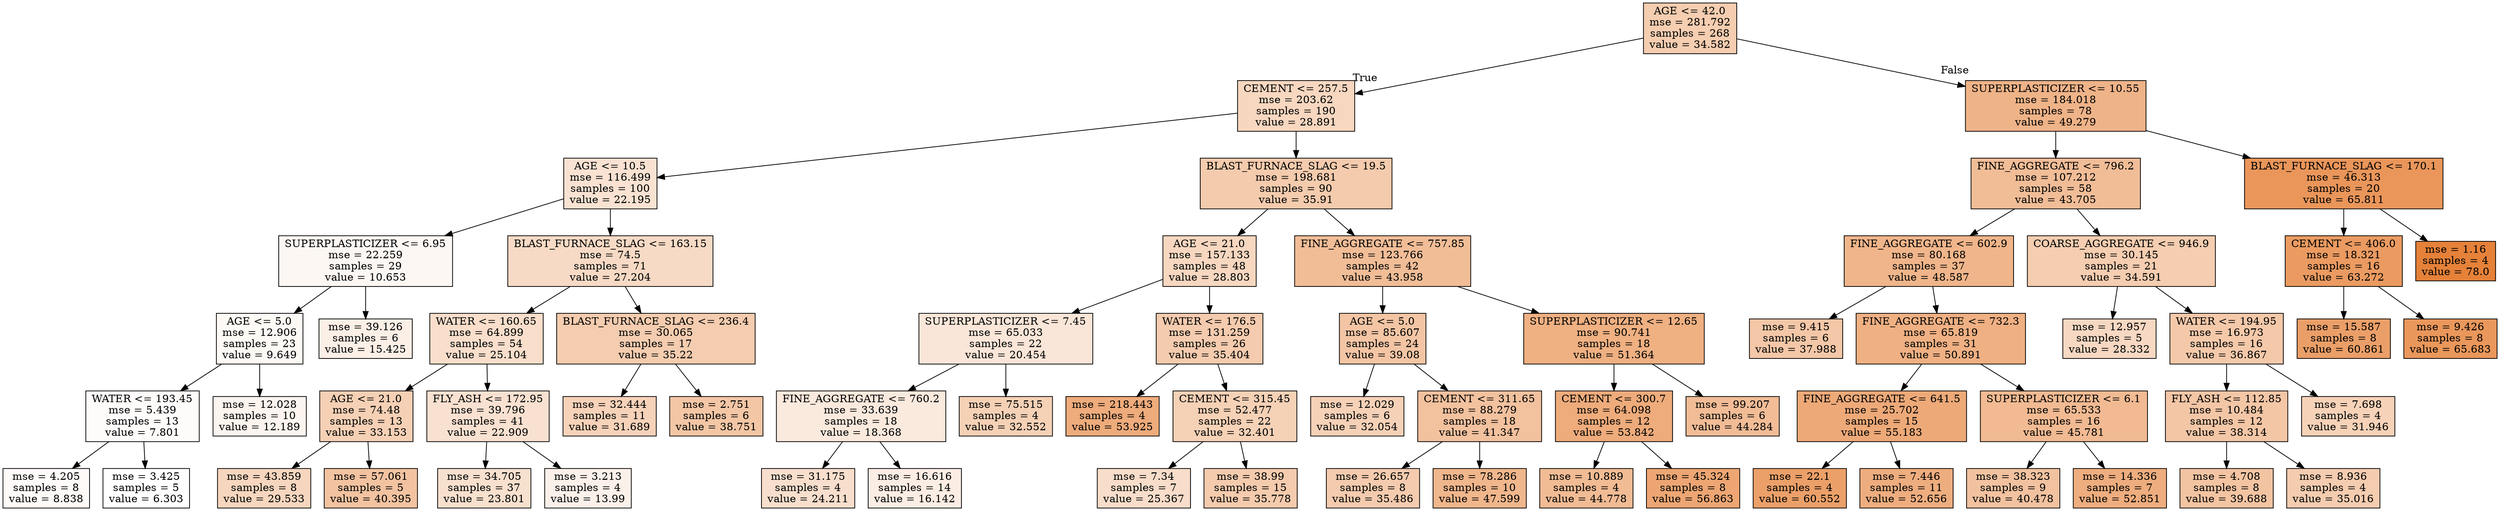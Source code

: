digraph Tree {
node [shape=box, style="filled", color="black"] ;
0 [label="AGE <= 42.0\nmse = 281.792\nsamples = 268\nvalue = 34.582", fillcolor="#e5813965"] ;
1 [label="CEMENT <= 257.5\nmse = 203.62\nsamples = 190\nvalue = 28.891", fillcolor="#e5813950"] ;
0 -> 1 [labeldistance=2.5, labelangle=45, headlabel="True"] ;
2 [label="AGE <= 10.5\nmse = 116.499\nsamples = 100\nvalue = 22.195", fillcolor="#e5813939"] ;
1 -> 2 ;
3 [label="SUPERPLASTICIZER <= 6.95\nmse = 22.259\nsamples = 29\nvalue = 10.653", fillcolor="#e581390f"] ;
2 -> 3 ;
4 [label="AGE <= 5.0\nmse = 12.906\nsamples = 23\nvalue = 9.649", fillcolor="#e581390c"] ;
3 -> 4 ;
5 [label="WATER <= 193.45\nmse = 5.439\nsamples = 13\nvalue = 7.801", fillcolor="#e5813905"] ;
4 -> 5 ;
6 [label="mse = 4.205\nsamples = 8\nvalue = 8.838", fillcolor="#e5813909"] ;
5 -> 6 ;
7 [label="mse = 3.425\nsamples = 5\nvalue = 6.303", fillcolor="#e5813900"] ;
5 -> 7 ;
8 [label="mse = 12.028\nsamples = 10\nvalue = 12.189", fillcolor="#e5813915"] ;
4 -> 8 ;
9 [label="mse = 39.126\nsamples = 6\nvalue = 15.425", fillcolor="#e5813920"] ;
3 -> 9 ;
10 [label="BLAST_FURNACE_SLAG <= 163.15\nmse = 74.5\nsamples = 71\nvalue = 27.204", fillcolor="#e581394a"] ;
2 -> 10 ;
11 [label="WATER <= 160.65\nmse = 64.899\nsamples = 54\nvalue = 25.104", fillcolor="#e5813943"] ;
10 -> 11 ;
12 [label="AGE <= 21.0\nmse = 74.48\nsamples = 13\nvalue = 33.153", fillcolor="#e581395f"] ;
11 -> 12 ;
13 [label="mse = 43.859\nsamples = 8\nvalue = 29.533", fillcolor="#e5813953"] ;
12 -> 13 ;
14 [label="mse = 57.061\nsamples = 5\nvalue = 40.395", fillcolor="#e5813979"] ;
12 -> 14 ;
15 [label="FLY_ASH <= 172.95\nmse = 39.796\nsamples = 41\nvalue = 22.909", fillcolor="#e581393b"] ;
11 -> 15 ;
16 [label="mse = 34.705\nsamples = 37\nvalue = 23.801", fillcolor="#e581393e"] ;
15 -> 16 ;
17 [label="mse = 3.213\nsamples = 4\nvalue = 13.99", fillcolor="#e581391b"] ;
15 -> 17 ;
18 [label="BLAST_FURNACE_SLAG <= 236.4\nmse = 30.065\nsamples = 17\nvalue = 35.22", fillcolor="#e5813967"] ;
10 -> 18 ;
19 [label="mse = 32.444\nsamples = 11\nvalue = 31.689", fillcolor="#e581395a"] ;
18 -> 19 ;
20 [label="mse = 2.751\nsamples = 6\nvalue = 38.751", fillcolor="#e5813973"] ;
18 -> 20 ;
21 [label="BLAST_FURNACE_SLAG <= 19.5\nmse = 198.681\nsamples = 90\nvalue = 35.91", fillcolor="#e5813969"] ;
1 -> 21 ;
22 [label="AGE <= 21.0\nmse = 157.133\nsamples = 48\nvalue = 28.803", fillcolor="#e5813950"] ;
21 -> 22 ;
23 [label="SUPERPLASTICIZER <= 7.45\nmse = 65.033\nsamples = 22\nvalue = 20.454", fillcolor="#e5813932"] ;
22 -> 23 ;
24 [label="FINE_AGGREGATE <= 760.2\nmse = 33.639\nsamples = 18\nvalue = 18.368", fillcolor="#e581392b"] ;
23 -> 24 ;
25 [label="mse = 31.175\nsamples = 4\nvalue = 24.211", fillcolor="#e5813940"] ;
24 -> 25 ;
26 [label="mse = 16.616\nsamples = 14\nvalue = 16.142", fillcolor="#e5813923"] ;
24 -> 26 ;
27 [label="mse = 75.515\nsamples = 4\nvalue = 32.552", fillcolor="#e581395d"] ;
23 -> 27 ;
28 [label="WATER <= 176.5\nmse = 131.259\nsamples = 26\nvalue = 35.404", fillcolor="#e5813968"] ;
22 -> 28 ;
29 [label="mse = 218.443\nsamples = 4\nvalue = 53.925", fillcolor="#e58139a9"] ;
28 -> 29 ;
30 [label="CEMENT <= 315.45\nmse = 52.477\nsamples = 22\nvalue = 32.401", fillcolor="#e581395d"] ;
28 -> 30 ;
31 [label="mse = 7.34\nsamples = 7\nvalue = 25.367", fillcolor="#e5813944"] ;
30 -> 31 ;
32 [label="mse = 38.99\nsamples = 15\nvalue = 35.778", fillcolor="#e5813969"] ;
30 -> 32 ;
33 [label="FINE_AGGREGATE <= 757.85\nmse = 123.766\nsamples = 42\nvalue = 43.958", fillcolor="#e5813986"] ;
21 -> 33 ;
34 [label="AGE <= 5.0\nmse = 85.607\nsamples = 24\nvalue = 39.08", fillcolor="#e5813975"] ;
33 -> 34 ;
35 [label="mse = 12.029\nsamples = 6\nvalue = 32.054", fillcolor="#e581395c"] ;
34 -> 35 ;
36 [label="CEMENT <= 311.65\nmse = 88.279\nsamples = 18\nvalue = 41.347", fillcolor="#e581397d"] ;
34 -> 36 ;
37 [label="mse = 26.657\nsamples = 8\nvalue = 35.486", fillcolor="#e5813968"] ;
36 -> 37 ;
38 [label="mse = 78.286\nsamples = 10\nvalue = 47.599", fillcolor="#e5813993"] ;
36 -> 38 ;
39 [label="SUPERPLASTICIZER <= 12.65\nmse = 90.741\nsamples = 18\nvalue = 51.364", fillcolor="#e58139a0"] ;
33 -> 39 ;
40 [label="CEMENT <= 300.7\nmse = 64.098\nsamples = 12\nvalue = 53.842", fillcolor="#e58139a9"] ;
39 -> 40 ;
41 [label="mse = 10.889\nsamples = 4\nvalue = 44.778", fillcolor="#e5813989"] ;
40 -> 41 ;
42 [label="mse = 45.324\nsamples = 8\nvalue = 56.863", fillcolor="#e58139b4"] ;
40 -> 42 ;
43 [label="mse = 99.207\nsamples = 6\nvalue = 44.284", fillcolor="#e5813987"] ;
39 -> 43 ;
44 [label="SUPERPLASTICIZER <= 10.55\nmse = 184.018\nsamples = 78\nvalue = 49.279", fillcolor="#e5813999"] ;
0 -> 44 [labeldistance=2.5, labelangle=-45, headlabel="False"] ;
45 [label="FINE_AGGREGATE <= 796.2\nmse = 107.212\nsamples = 58\nvalue = 43.705", fillcolor="#e5813985"] ;
44 -> 45 ;
46 [label="FINE_AGGREGATE <= 602.9\nmse = 80.168\nsamples = 37\nvalue = 48.587", fillcolor="#e5813996"] ;
45 -> 46 ;
47 [label="mse = 9.415\nsamples = 6\nvalue = 37.988", fillcolor="#e5813971"] ;
46 -> 47 ;
48 [label="FINE_AGGREGATE <= 732.3\nmse = 65.819\nsamples = 31\nvalue = 50.891", fillcolor="#e581399f"] ;
46 -> 48 ;
49 [label="FINE_AGGREGATE <= 641.5\nmse = 25.702\nsamples = 15\nvalue = 55.183", fillcolor="#e58139ae"] ;
48 -> 49 ;
50 [label="mse = 22.1\nsamples = 4\nvalue = 60.552", fillcolor="#e58139c1"] ;
49 -> 50 ;
51 [label="mse = 7.446\nsamples = 11\nvalue = 52.656", fillcolor="#e58139a5"] ;
49 -> 51 ;
52 [label="SUPERPLASTICIZER <= 6.1\nmse = 65.533\nsamples = 16\nvalue = 45.781", fillcolor="#e581398c"] ;
48 -> 52 ;
53 [label="mse = 38.323\nsamples = 9\nvalue = 40.478", fillcolor="#e581397a"] ;
52 -> 53 ;
54 [label="mse = 14.336\nsamples = 7\nvalue = 52.851", fillcolor="#e58139a6"] ;
52 -> 54 ;
55 [label="COARSE_AGGREGATE <= 946.9\nmse = 30.145\nsamples = 21\nvalue = 34.591", fillcolor="#e5813965"] ;
45 -> 55 ;
56 [label="mse = 12.957\nsamples = 5\nvalue = 28.332", fillcolor="#e581394e"] ;
55 -> 56 ;
57 [label="WATER <= 194.95\nmse = 16.973\nsamples = 16\nvalue = 36.867", fillcolor="#e581396d"] ;
55 -> 57 ;
58 [label="FLY_ASH <= 112.85\nmse = 10.484\nsamples = 12\nvalue = 38.314", fillcolor="#e5813972"] ;
57 -> 58 ;
59 [label="mse = 4.708\nsamples = 8\nvalue = 39.688", fillcolor="#e5813977"] ;
58 -> 59 ;
60 [label="mse = 8.936\nsamples = 4\nvalue = 35.016", fillcolor="#e5813966"] ;
58 -> 60 ;
61 [label="mse = 7.698\nsamples = 4\nvalue = 31.946", fillcolor="#e581395b"] ;
57 -> 61 ;
62 [label="BLAST_FURNACE_SLAG <= 170.1\nmse = 46.313\nsamples = 20\nvalue = 65.811", fillcolor="#e58139d4"] ;
44 -> 62 ;
63 [label="CEMENT <= 406.0\nmse = 18.321\nsamples = 16\nvalue = 63.272", fillcolor="#e58139cb"] ;
62 -> 63 ;
64 [label="mse = 15.587\nsamples = 8\nvalue = 60.861", fillcolor="#e58139c2"] ;
63 -> 64 ;
65 [label="mse = 9.426\nsamples = 8\nvalue = 65.683", fillcolor="#e58139d3"] ;
63 -> 65 ;
66 [label="mse = 1.16\nsamples = 4\nvalue = 78.0", fillcolor="#e58139ff"] ;
62 -> 66 ;
}
